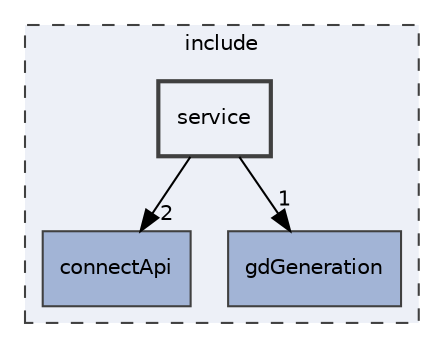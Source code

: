digraph "include/service"
{
 // LATEX_PDF_SIZE
  edge [fontname="Helvetica",fontsize="10",labelfontname="Helvetica",labelfontsize="10"];
  node [fontname="Helvetica",fontsize="10",shape=record];
  compound=true
  subgraph clusterdir_d44c64559bbebec7f509842c48db8b23 {
    graph [ bgcolor="#edf0f7", pencolor="grey25", style="filled,dashed,", label="include", fontname="Helvetica", fontsize="10", URL="dir_d44c64559bbebec7f509842c48db8b23.html"]
  dir_72a25c311f8312b3f1a0b8ee9f26f2a3 [shape=box, label="connectApi", style="filled,", fillcolor="#a2b4d6", color="grey25", URL="dir_72a25c311f8312b3f1a0b8ee9f26f2a3.html"];
  dir_e855dbd974b4eb35dadd9675fa3108cc [shape=box, label="gdGeneration", style="filled,", fillcolor="#a2b4d6", color="grey25", URL="dir_e855dbd974b4eb35dadd9675fa3108cc.html"];
  dir_9e717784aad88beaa4c78266ab8d00b1 [shape=box, label="service", style="filled,bold,", fillcolor="#edf0f7", color="grey25", URL="dir_9e717784aad88beaa4c78266ab8d00b1.html"];
  }
  dir_9e717784aad88beaa4c78266ab8d00b1->dir_72a25c311f8312b3f1a0b8ee9f26f2a3 [headlabel="2", labeldistance=1.5 headhref="dir_000007_000000.html"];
  dir_9e717784aad88beaa4c78266ab8d00b1->dir_e855dbd974b4eb35dadd9675fa3108cc [headlabel="1", labeldistance=1.5 headhref="dir_000007_000004.html"];
}
